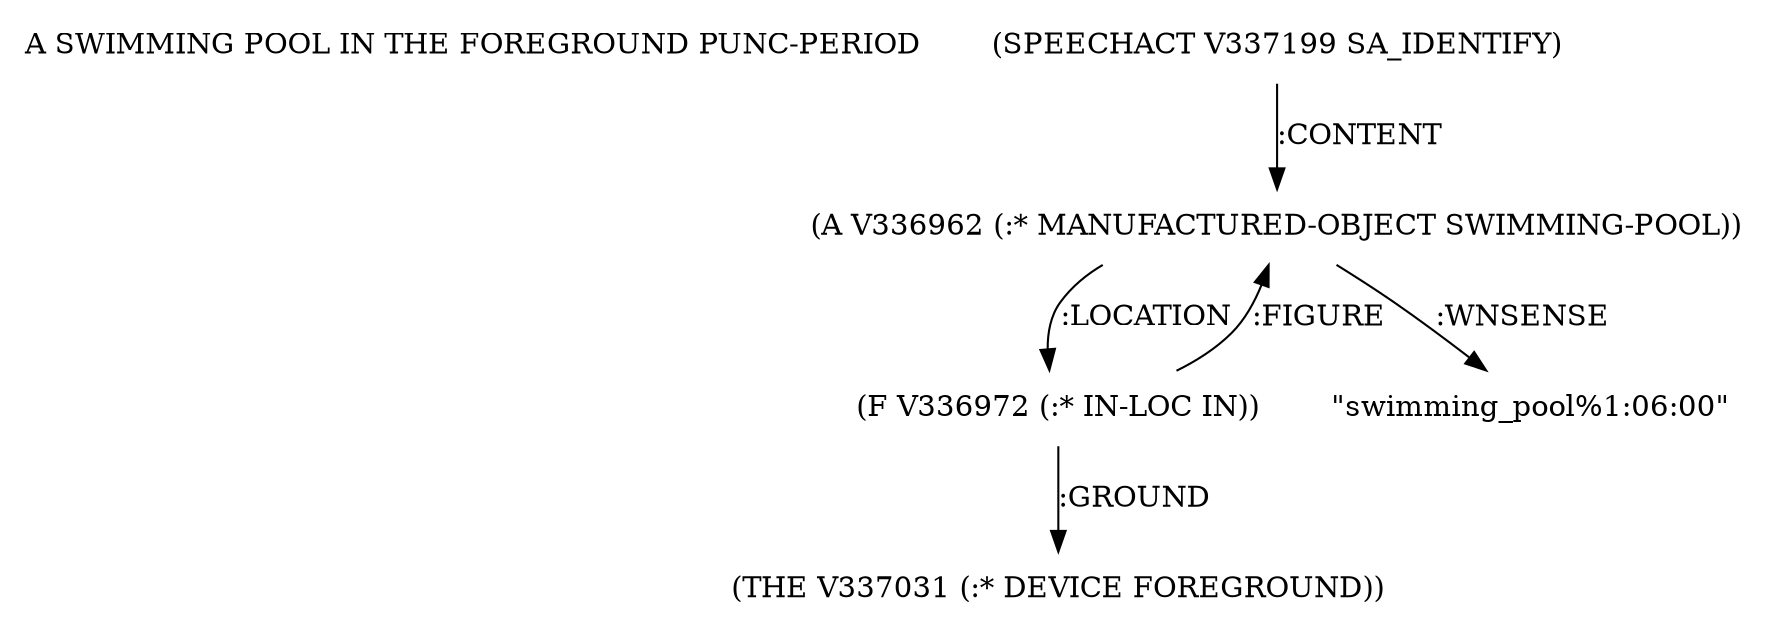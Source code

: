 digraph Terms {
  node [shape=none]
  "A SWIMMING POOL IN THE FOREGROUND PUNC-PERIOD"
  "V337199" [label="(SPEECHACT V337199 SA_IDENTIFY)"]
  "V337199" -> "V336962" [label=":CONTENT"]
  "V336962" [label="(A V336962 (:* MANUFACTURED-OBJECT SWIMMING-POOL))"]
  "V336962" -> "V336972" [label=":LOCATION"]
  "V336962" -> "NT337427" [label=":WNSENSE"]
  "NT337427" [label="\"swimming_pool%1:06:00\""]
  "V336972" [label="(F V336972 (:* IN-LOC IN))"]
  "V336972" -> "V337031" [label=":GROUND"]
  "V336972" -> "V336962" [label=":FIGURE"]
  "V337031" [label="(THE V337031 (:* DEVICE FOREGROUND))"]
}
